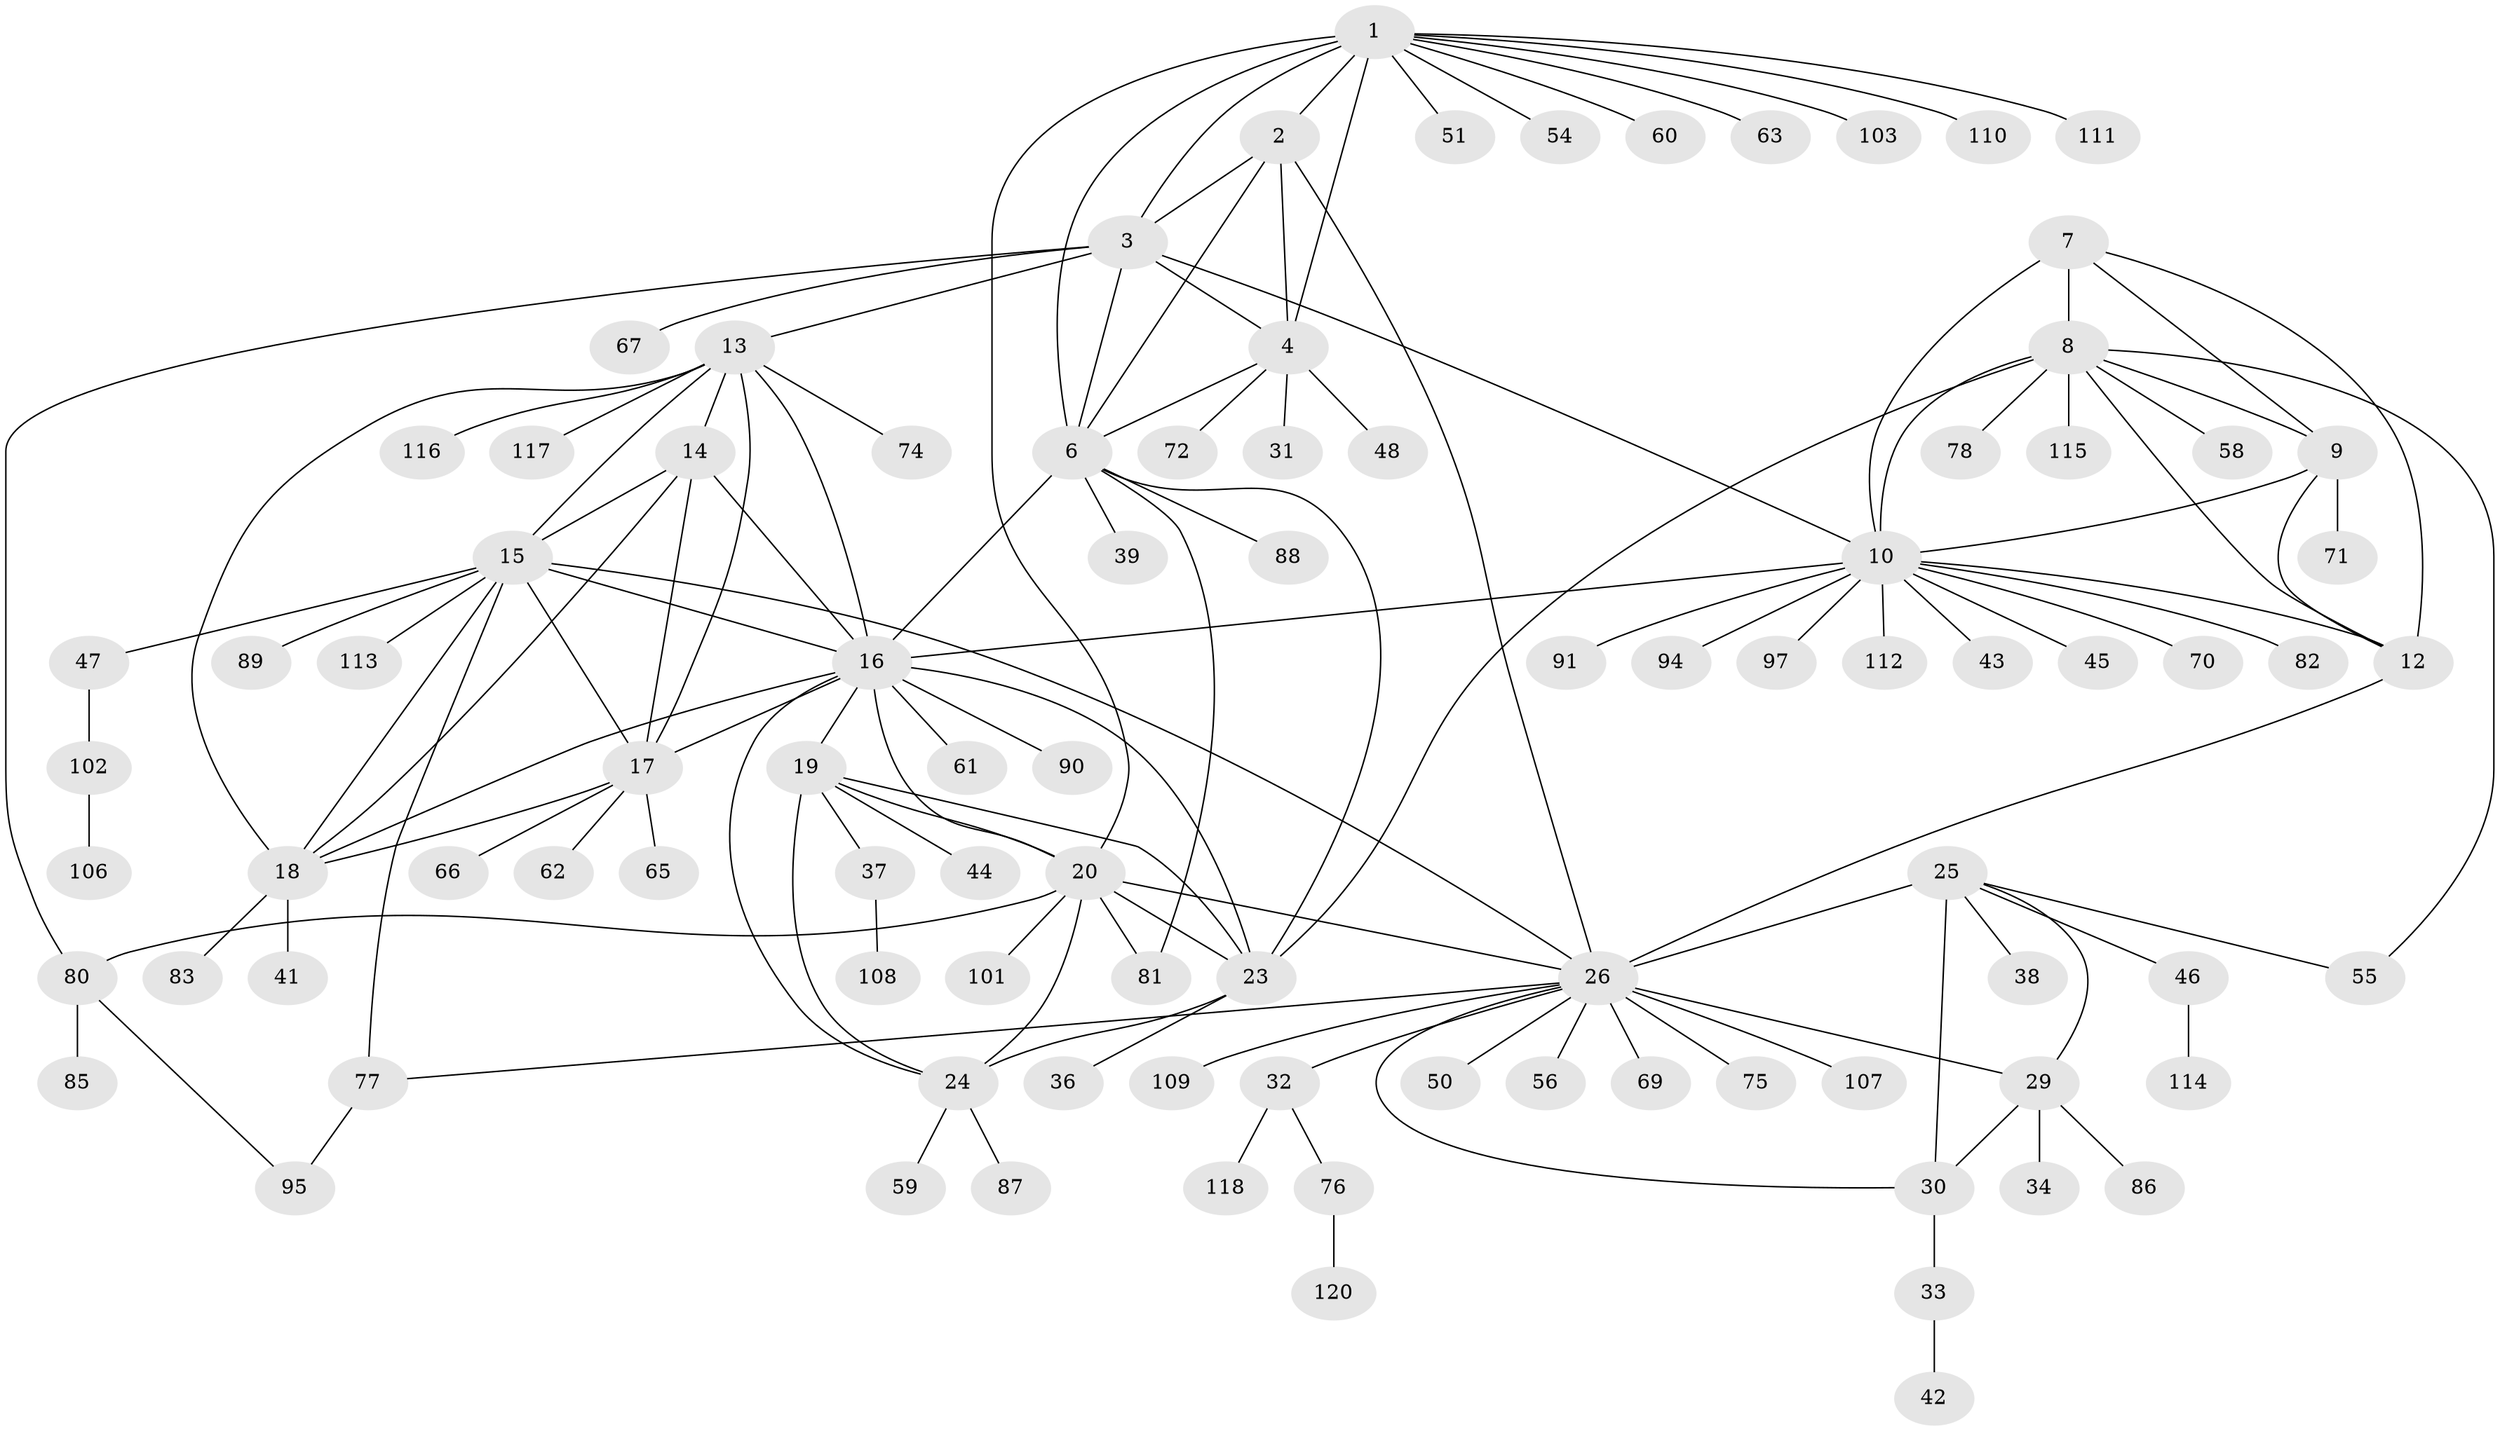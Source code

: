 // Generated by graph-tools (version 1.1) at 2025/52/02/27/25 19:52:21]
// undirected, 94 vertices, 137 edges
graph export_dot {
graph [start="1"]
  node [color=gray90,style=filled];
  1 [super="+5"];
  2 [super="+52"];
  3 [super="+105"];
  4 [super="+53"];
  6 [super="+73"];
  7 [super="+68"];
  8 [super="+40"];
  9 [super="+92"];
  10 [super="+11"];
  12;
  13;
  14;
  15 [super="+64"];
  16 [super="+22"];
  17 [super="+57"];
  18 [super="+49"];
  19 [super="+119"];
  20 [super="+21"];
  23 [super="+104"];
  24 [super="+35"];
  25 [super="+27"];
  26 [super="+28"];
  29 [super="+84"];
  30 [super="+96"];
  31;
  32;
  33;
  34 [super="+99"];
  36;
  37;
  38;
  39;
  41;
  42;
  43;
  44;
  45;
  46;
  47;
  48;
  50;
  51;
  54;
  55;
  56 [super="+100"];
  58;
  59 [super="+79"];
  60;
  61;
  62;
  63;
  65;
  66;
  67;
  69;
  70;
  71;
  72;
  74;
  75;
  76 [super="+93"];
  77;
  78;
  80;
  81;
  82;
  83;
  85;
  86;
  87;
  88;
  89;
  90;
  91;
  94;
  95 [super="+98"];
  97;
  101;
  102;
  103;
  106;
  107;
  108;
  109;
  110;
  111;
  112;
  113;
  114;
  115;
  116;
  117;
  118;
  120;
  1 -- 2 [weight=2];
  1 -- 3 [weight=2];
  1 -- 4 [weight=2];
  1 -- 6 [weight=2];
  1 -- 54;
  1 -- 60;
  1 -- 110;
  1 -- 111;
  1 -- 103;
  1 -- 51;
  1 -- 63;
  1 -- 20;
  2 -- 3;
  2 -- 4;
  2 -- 6;
  2 -- 26;
  3 -- 4;
  3 -- 6;
  3 -- 67;
  3 -- 80;
  3 -- 13;
  3 -- 10;
  4 -- 6;
  4 -- 31;
  4 -- 48;
  4 -- 72;
  6 -- 16;
  6 -- 39;
  6 -- 81;
  6 -- 88;
  6 -- 23;
  7 -- 8;
  7 -- 9;
  7 -- 10 [weight=2];
  7 -- 12;
  8 -- 9;
  8 -- 10 [weight=2];
  8 -- 12;
  8 -- 23;
  8 -- 55;
  8 -- 58;
  8 -- 115;
  8 -- 78;
  9 -- 10 [weight=2];
  9 -- 12;
  9 -- 71;
  10 -- 12 [weight=2];
  10 -- 43;
  10 -- 45;
  10 -- 82;
  10 -- 91;
  10 -- 97;
  10 -- 70;
  10 -- 16;
  10 -- 112;
  10 -- 94;
  12 -- 26;
  13 -- 14;
  13 -- 15;
  13 -- 16;
  13 -- 17;
  13 -- 18;
  13 -- 74;
  13 -- 116;
  13 -- 117;
  14 -- 15;
  14 -- 16;
  14 -- 17;
  14 -- 18;
  15 -- 16;
  15 -- 17;
  15 -- 18;
  15 -- 26;
  15 -- 47;
  15 -- 77;
  15 -- 113;
  15 -- 89;
  16 -- 17;
  16 -- 18;
  16 -- 61;
  16 -- 19;
  16 -- 20 [weight=2];
  16 -- 23;
  16 -- 24;
  16 -- 90;
  17 -- 18;
  17 -- 62;
  17 -- 65;
  17 -- 66;
  18 -- 41;
  18 -- 83;
  19 -- 20 [weight=2];
  19 -- 23;
  19 -- 24;
  19 -- 37;
  19 -- 44;
  20 -- 23 [weight=2];
  20 -- 24 [weight=2];
  20 -- 101;
  20 -- 80;
  20 -- 81;
  20 -- 26;
  23 -- 24;
  23 -- 36;
  24 -- 59;
  24 -- 87;
  25 -- 26 [weight=4];
  25 -- 29 [weight=2];
  25 -- 30 [weight=2];
  25 -- 46;
  25 -- 38;
  25 -- 55;
  26 -- 29 [weight=2];
  26 -- 30 [weight=2];
  26 -- 50;
  26 -- 56;
  26 -- 69;
  26 -- 75;
  26 -- 109;
  26 -- 32;
  26 -- 107;
  26 -- 77;
  29 -- 30;
  29 -- 34;
  29 -- 86;
  30 -- 33;
  32 -- 76;
  32 -- 118;
  33 -- 42;
  37 -- 108;
  46 -- 114;
  47 -- 102;
  76 -- 120;
  77 -- 95;
  80 -- 85;
  80 -- 95;
  102 -- 106;
}
